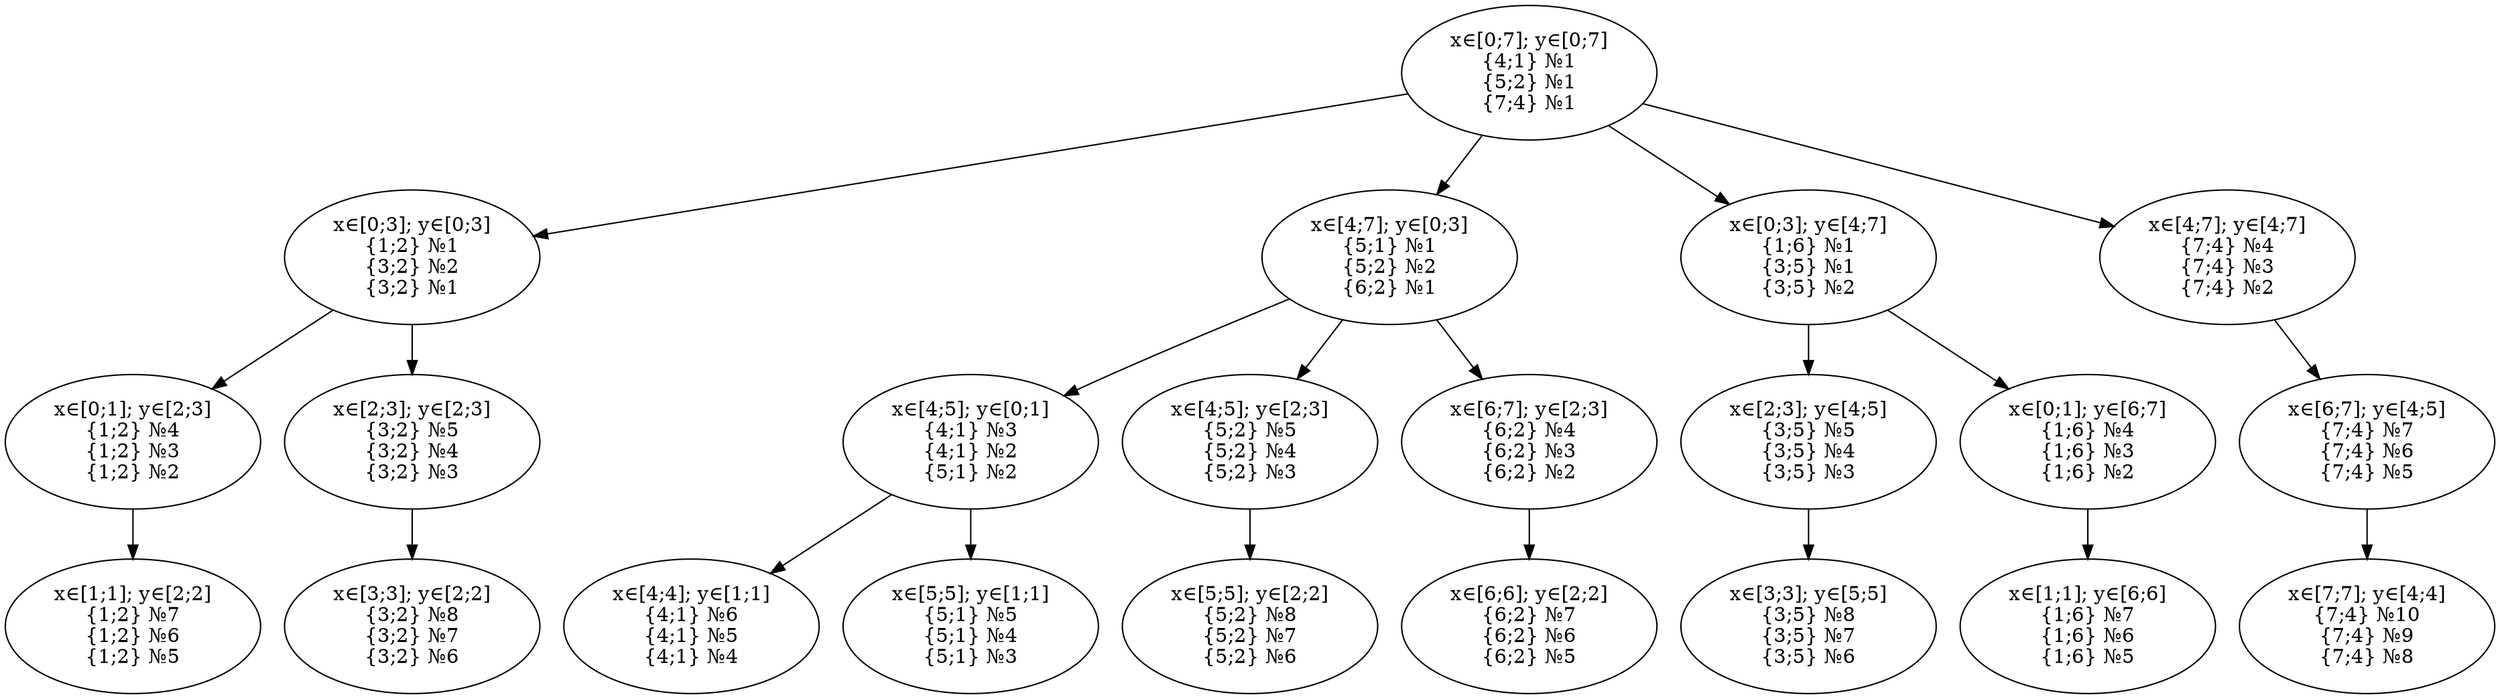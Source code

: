 digraph tree {
"x∈[0;7]; y∈[0;7]
{4;1} №1
{5;2} №1
{7;4} №1""x∈[0;7]; y∈[0;7]
{4;1} №1
{5;2} №1
{7;4} №1" -> "x∈[0;3]; y∈[0;3]
{1;2} №1
{3;2} №2
{3;2} №1""x∈[0;7]; y∈[0;7]
{4;1} №1
{5;2} №1
{7;4} №1" -> "x∈[4;7]; y∈[0;3]
{5;1} №1
{5;2} №2
{6;2} №1""x∈[0;7]; y∈[0;7]
{4;1} №1
{5;2} №1
{7;4} №1" -> "x∈[0;3]; y∈[4;7]
{1;6} №1
{3;5} №1
{3;5} №2""x∈[0;7]; y∈[0;7]
{4;1} №1
{5;2} №1
{7;4} №1" -> "x∈[4;7]; y∈[4;7]
{7;4} №4
{7;4} №3
{7;4} №2""x∈[0;3]; y∈[0;3]
{1;2} №1
{3;2} №2
{3;2} №1""x∈[0;3]; y∈[0;3]
{1;2} №1
{3;2} №2
{3;2} №1" -> "x∈[0;1]; y∈[2;3]
{1;2} №4
{1;2} №3
{1;2} №2""x∈[0;3]; y∈[0;3]
{1;2} №1
{3;2} №2
{3;2} №1" -> "x∈[2;3]; y∈[2;3]
{3;2} №5
{3;2} №4
{3;2} №3""x∈[0;1]; y∈[2;3]
{1;2} №4
{1;2} №3
{1;2} №2""x∈[0;1]; y∈[2;3]
{1;2} №4
{1;2} №3
{1;2} №2" -> "x∈[1;1]; y∈[2;2]
{1;2} №7
{1;2} №6
{1;2} №5""x∈[1;1]; y∈[2;2]
{1;2} №7
{1;2} №6
{1;2} №5""x∈[2;3]; y∈[2;3]
{3;2} №5
{3;2} №4
{3;2} №3""x∈[2;3]; y∈[2;3]
{3;2} №5
{3;2} №4
{3;2} №3" -> "x∈[3;3]; y∈[2;2]
{3;2} №8
{3;2} №7
{3;2} №6""x∈[3;3]; y∈[2;2]
{3;2} №8
{3;2} №7
{3;2} №6""x∈[4;7]; y∈[0;3]
{5;1} №1
{5;2} №2
{6;2} №1""x∈[4;7]; y∈[0;3]
{5;1} №1
{5;2} №2
{6;2} №1" -> "x∈[4;5]; y∈[0;1]
{4;1} №3
{4;1} №2
{5;1} №2""x∈[4;7]; y∈[0;3]
{5;1} №1
{5;2} №2
{6;2} №1" -> "x∈[4;5]; y∈[2;3]
{5;2} №5
{5;2} №4
{5;2} №3""x∈[4;7]; y∈[0;3]
{5;1} №1
{5;2} №2
{6;2} №1" -> "x∈[6;7]; y∈[2;3]
{6;2} №4
{6;2} №3
{6;2} №2""x∈[4;5]; y∈[0;1]
{4;1} №3
{4;1} №2
{5;1} №2""x∈[4;5]; y∈[0;1]
{4;1} №3
{4;1} №2
{5;1} №2" -> "x∈[4;4]; y∈[1;1]
{4;1} №6
{4;1} №5
{4;1} №4""x∈[4;5]; y∈[0;1]
{4;1} №3
{4;1} №2
{5;1} №2" -> "x∈[5;5]; y∈[1;1]
{5;1} №5
{5;1} №4
{5;1} №3""x∈[4;4]; y∈[1;1]
{4;1} №6
{4;1} №5
{4;1} №4""x∈[5;5]; y∈[1;1]
{5;1} №5
{5;1} №4
{5;1} №3""x∈[4;5]; y∈[2;3]
{5;2} №5
{5;2} №4
{5;2} №3""x∈[4;5]; y∈[2;3]
{5;2} №5
{5;2} №4
{5;2} №3" -> "x∈[5;5]; y∈[2;2]
{5;2} №8
{5;2} №7
{5;2} №6""x∈[5;5]; y∈[2;2]
{5;2} №8
{5;2} №7
{5;2} №6""x∈[6;7]; y∈[2;3]
{6;2} №4
{6;2} №3
{6;2} №2""x∈[6;7]; y∈[2;3]
{6;2} №4
{6;2} №3
{6;2} №2" -> "x∈[6;6]; y∈[2;2]
{6;2} №7
{6;2} №6
{6;2} №5""x∈[6;6]; y∈[2;2]
{6;2} №7
{6;2} №6
{6;2} №5""x∈[0;3]; y∈[4;7]
{1;6} №1
{3;5} №1
{3;5} №2""x∈[0;3]; y∈[4;7]
{1;6} №1
{3;5} №1
{3;5} №2" -> "x∈[2;3]; y∈[4;5]
{3;5} №5
{3;5} №4
{3;5} №3""x∈[0;3]; y∈[4;7]
{1;6} №1
{3;5} №1
{3;5} №2" -> "x∈[0;1]; y∈[6;7]
{1;6} №4
{1;6} №3
{1;6} №2""x∈[2;3]; y∈[4;5]
{3;5} №5
{3;5} №4
{3;5} №3""x∈[2;3]; y∈[4;5]
{3;5} №5
{3;5} №4
{3;5} №3" -> "x∈[3;3]; y∈[5;5]
{3;5} №8
{3;5} №7
{3;5} №6""x∈[3;3]; y∈[5;5]
{3;5} №8
{3;5} №7
{3;5} №6""x∈[0;1]; y∈[6;7]
{1;6} №4
{1;6} №3
{1;6} №2""x∈[0;1]; y∈[6;7]
{1;6} №4
{1;6} №3
{1;6} №2" -> "x∈[1;1]; y∈[6;6]
{1;6} №7
{1;6} №6
{1;6} №5""x∈[1;1]; y∈[6;6]
{1;6} №7
{1;6} №6
{1;6} №5""x∈[4;7]; y∈[4;7]
{7;4} №4
{7;4} №3
{7;4} №2""x∈[4;7]; y∈[4;7]
{7;4} №4
{7;4} №3
{7;4} №2" -> "x∈[6;7]; y∈[4;5]
{7;4} №7
{7;4} №6
{7;4} №5""x∈[6;7]; y∈[4;5]
{7;4} №7
{7;4} №6
{7;4} №5""x∈[6;7]; y∈[4;5]
{7;4} №7
{7;4} №6
{7;4} №5" -> "x∈[7;7]; y∈[4;4]
{7;4} №10
{7;4} №9
{7;4} №8""x∈[7;7]; y∈[4;4]
{7;4} №10
{7;4} №9
{7;4} №8"}